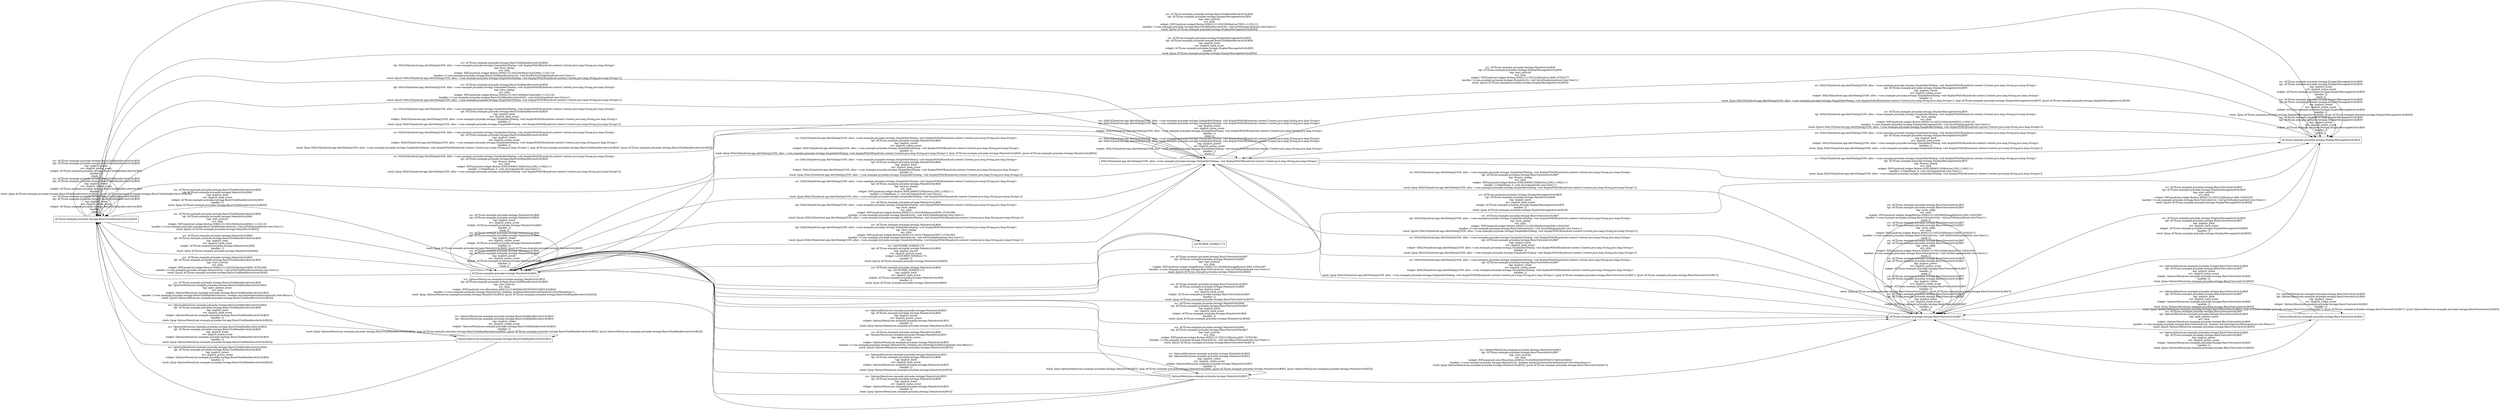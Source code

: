 digraph G {
 rankdir=LR;
 node[shape=box];
 n1 [label="ACT[com.example.priyanka.testapp.BasicClickHandlersActivity]826"];
 n3 [label="ACT[com.example.priyanka.testapp.MainActivity]840"];
 n5 [label="DIALOG[android.app.AlertDialog]1039, alloc: <com.example.priyanka.testapp.SimpleAlertDialog: void displayWithOK(android.content.Context,java.lang.String,java.lang.String)>"];
 n7 [label="OptionsMenu[com.example.priyanka.testapp.MainActivity]833"];
 n8 [label="OptionsMenu[com.example.priyanka.testapp.BasicViewsActivity]845"];
 n2 [label="ACT[com.example.priyanka.testapp.DisplayMessageActivity]830"];
 n6 [label="OptionsMenu[com.example.priyanka.testapp.BasicClickHandlersActivity]824"];
 n4 [label="ACT[com.example.priyanka.testapp.BasicViewsActivity]847"];
 n9 [label="LAUNCHER_NODE[]1174"];
 n1 -> n6 [label="src: ACT[com.example.priyanka.testapp.BasicClickHandlersActivity]826\ntgt: OptionsMenu[com.example.priyanka.testapp.BasicClickHandlersActivity]824\ntag: open_options_menu\nevt: click\nwidget: OptionsMenu[com.example.priyanka.testapp.BasicClickHandlersActivity]824\nhandler: [<com.example.priyanka.testapp.BasicClickHandlersActivity: boolean onCreateOptionsMenu(android.view.Menu)>]\nstack: [[push OptionsMenu[com.example.priyanka.testapp.BasicClickHandlersActivity]824]]\n"];
 n1 -> n3 [label="src: ACT[com.example.priyanka.testapp.BasicClickHandlersActivity]826\ntgt: ACT[com.example.priyanka.testapp.MainActivity]840\ntag: implicit_back\nevt: implicit_back_event\nwidget: ACT[com.example.priyanka.testapp.BasicClickHandlersActivity]826\nhandler: []\nstack: [[pop ACT[com.example.priyanka.testapp.BasicClickHandlersActivity]826]]\n"];
 n1 -> n5 [label="src: ACT[com.example.priyanka.testapp.BasicClickHandlersActivity]826\ntgt: DIALOG[android.app.AlertDialog]1039, alloc: <com.example.priyanka.testapp.SimpleAlertDialog: void displayWithOK(android.content.Context,java.lang.String,java.lang.String)>\ntag: show_dialog\nevt: click\nwidget: INFL[android.widget.Button,WID[2131165220|0|btnClick3]498,1115]1116\nhandler: [<com.example.priyanka.testapp.BasicClickHandlersActivity: void firstButtonClicked(android.view.View)>]\nstack: [[push DIALOG[android.app.AlertDialog]1039, alloc: <com.example.priyanka.testapp.SimpleAlertDialog: void displayWithOK(android.content.Context,java.lang.String,java.lang.String)>]]\n"];
 n1 -> n5 [label="src: ACT[com.example.priyanka.testapp.BasicClickHandlersActivity]826\ntgt: DIALOG[android.app.AlertDialog]1039, alloc: <com.example.priyanka.testapp.SimpleAlertDialog: void displayWithOK(android.content.Context,java.lang.String,java.lang.String)>\ntag: show_dialog\nevt: click\nwidget: INFL[android.widget.Button,WID[2131165219|0|btnClick2]499,1115]1120\nhandler: [<com.example.priyanka.testapp.BasicClickHandlersActivity$1: void onClick(android.view.View)>]\nstack: [[push DIALOG[android.app.AlertDialog]1039, alloc: <com.example.priyanka.testapp.SimpleAlertDialog: void displayWithOK(android.content.Context,java.lang.String,java.lang.String)>]]\n"];
 n1 -> n1 [label="src: ACT[com.example.priyanka.testapp.BasicClickHandlersActivity]826\ntgt: ACT[com.example.priyanka.testapp.BasicClickHandlersActivity]826\ntag: implicit_home\nevt: implicit_home_event\nwidget: ACT[com.example.priyanka.testapp.BasicClickHandlersActivity]826\nhandler: []\nstack: []\n"];
 n1 -> n2 [label="src: ACT[com.example.priyanka.testapp.BasicClickHandlersActivity]826\ntgt: ACT[com.example.priyanka.testapp.DisplayMessageActivity]830\ntag: start_activity\nevt: click\nwidget: INFL[android.widget.Button,WID[2131165229|0|button7]505,1115]1121\nhandler: [<com.example.priyanka.testapp.BasicClickHandlersActivity: void goToDisplay(android.view.View)>]\nstack: [[push ACT[com.example.priyanka.testapp.DisplayMessageActivity]830]]\n"];
 n1 -> n1 [label="src: ACT[com.example.priyanka.testapp.BasicClickHandlersActivity]826\ntgt: ACT[com.example.priyanka.testapp.BasicClickHandlersActivity]826\ntag: implicit_rotate\nevt: implicit_rotate_event\nwidget: ACT[com.example.priyanka.testapp.BasicClickHandlersActivity]826\nhandler: []\nstack: [[pop ACT[com.example.priyanka.testapp.BasicClickHandlersActivity]826], [push ACT[com.example.priyanka.testapp.BasicClickHandlersActivity]826]]\n"];
 n1 -> n1 [label="src: ACT[com.example.priyanka.testapp.BasicClickHandlersActivity]826\ntgt: ACT[com.example.priyanka.testapp.BasicClickHandlersActivity]826\ntag: implicit_power\nevt: implicit_power_event\nwidget: ACT[com.example.priyanka.testapp.BasicClickHandlersActivity]826\nhandler: []\nstack: []\n"];
 n1 -> n3 [label="src: ACT[com.example.priyanka.testapp.BasicClickHandlersActivity]826\ntgt: ACT[com.example.priyanka.testapp.MainActivity]840\ntag: start_activity\nevt: click\nwidget: INFL[android.widget.Button,WID[2131165230|0|button8]504,1115]1125\nhandler: [<com.example.priyanka.testapp.BasicClickHandlersActivity: void goToHome(android.view.View)>]\nstack: [[push ACT[com.example.priyanka.testapp.MainActivity]840]]\n"];
 n3 -> n9 [label="src: ACT[com.example.priyanka.testapp.MainActivity]840\ntgt: LAUNCHER_NODE[]1174\ntag: implicit_back\nevt: implicit_back_event\nwidget: ACT[com.example.priyanka.testapp.MainActivity]840\nhandler: []\nstack: [[pop ACT[com.example.priyanka.testapp.MainActivity]840]]\n"];
 n3 -> n4 [label="src: ACT[com.example.priyanka.testapp.MainActivity]840\ntgt: ACT[com.example.priyanka.testapp.BasicViewsActivity]847\ntag: start_activity\nevt: click\nwidget: INFL[android.widget.Button,WID[2131165221|0|button]497,1076]1081\nhandler: [<com.example.priyanka.testapp.MainActivity: void showBasicView(android.view.View)>]\nstack: [[push ACT[com.example.priyanka.testapp.BasicViewsActivity]847]]\n"];
 n3 -> n5 [label="src: ACT[com.example.priyanka.testapp.MainActivity]840\ntgt: DIALOG[android.app.AlertDialog]1039, alloc: <com.example.priyanka.testapp.SimpleAlertDialog: void displayWithOK(android.content.Context,java.lang.String,java.lang.String)>\ntag: show_dialog\nevt: click\nwidget: INFL[android.widget.Button,WID[2131165226|0|button4]508,1076]1089\nhandler: [<com.example.priyanka.testapp.MainActivity: void act2Clicked(android.view.View)>]\nstack: [[push DIALOG[android.app.AlertDialog]1039, alloc: <com.example.priyanka.testapp.SimpleAlertDialog: void displayWithOK(android.content.Context,java.lang.String,java.lang.String)>]]\n"];
 n3 -> n5 [label="src: ACT[com.example.priyanka.testapp.MainActivity]840\ntgt: DIALOG[android.app.AlertDialog]1039, alloc: <com.example.priyanka.testapp.SimpleAlertDialog: void displayWithOK(android.content.Context,java.lang.String,java.lang.String)>\ntag: show_dialog\nevt: click\nwidget: INFL[android.widget.Button,WID[2131165227|0|button5]507,1076]1093\nhandler: [<com.example.priyanka.testapp.MainActivity: void act3Clicked(android.view.View)>]\nstack: [[push DIALOG[android.app.AlertDialog]1039, alloc: <com.example.priyanka.testapp.SimpleAlertDialog: void displayWithOK(android.content.Context,java.lang.String,java.lang.String)>]]\n"];
 n3 -> n2 [label="src: ACT[com.example.priyanka.testapp.MainActivity]840\ntgt: ACT[com.example.priyanka.testapp.DisplayMessageActivity]830\ntag: start_activity\nevt: click\nwidget: INFL[android.widget.Button,WID[2131165222|0|button1]496,1076]1077\nhandler: [<com.example.priyanka.testapp.MainActivity: void showDisplay(android.view.View)>]\nstack: [[push ACT[com.example.priyanka.testapp.DisplayMessageActivity]830]]\n"];
 n3 -> n1 [label="src: ACT[com.example.priyanka.testapp.MainActivity]840\ntgt: ACT[com.example.priyanka.testapp.BasicClickHandlersActivity]826\ntag: implicit_back\nevt: implicit_back_event\nwidget: ACT[com.example.priyanka.testapp.MainActivity]840\nhandler: []\nstack: [[pop ACT[com.example.priyanka.testapp.MainActivity]840]]\n"];
 n3 -> n3 [label="src: ACT[com.example.priyanka.testapp.MainActivity]840\ntgt: ACT[com.example.priyanka.testapp.MainActivity]840\ntag: implicit_power\nevt: implicit_power_event\nwidget: ACT[com.example.priyanka.testapp.MainActivity]840\nhandler: []\nstack: []\n"];
 n3 -> n7 [label="src: ACT[com.example.priyanka.testapp.MainActivity]840\ntgt: OptionsMenu[com.example.priyanka.testapp.MainActivity]833\ntag: open_options_menu\nevt: click\nwidget: OptionsMenu[com.example.priyanka.testapp.MainActivity]833\nhandler: [<com.example.priyanka.testapp.MainActivity: boolean onCreateOptionsMenu(android.view.Menu)>]\nstack: [[push OptionsMenu[com.example.priyanka.testapp.MainActivity]833]]\n"];
 n3 -> n4 [label="src: ACT[com.example.priyanka.testapp.MainActivity]840\ntgt: ACT[com.example.priyanka.testapp.BasicViewsActivity]847\ntag: implicit_back\nevt: implicit_back_event\nwidget: ACT[com.example.priyanka.testapp.MainActivity]840\nhandler: []\nstack: [[pop ACT[com.example.priyanka.testapp.MainActivity]840]]\n"];
 n3 -> n3 [label="src: ACT[com.example.priyanka.testapp.MainActivity]840\ntgt: ACT[com.example.priyanka.testapp.MainActivity]840\ntag: implicit_rotate\nevt: implicit_rotate_event\nwidget: ACT[com.example.priyanka.testapp.MainActivity]840\nhandler: []\nstack: [[pop ACT[com.example.priyanka.testapp.MainActivity]840], [push ACT[com.example.priyanka.testapp.MainActivity]840]]\n"];
 n3 -> n1 [label="src: ACT[com.example.priyanka.testapp.MainActivity]840\ntgt: ACT[com.example.priyanka.testapp.BasicClickHandlersActivity]826\ntag: start_activity\nevt: click\nwidget: INFL[android.widget.Button,WID[2131165225|0|button3]509,1076]1085\nhandler: [<com.example.priyanka.testapp.MainActivity: void goToClickHandler(android.view.View)>]\nstack: [[push ACT[com.example.priyanka.testapp.BasicClickHandlersActivity]826]]\n"];
 n3 -> n3 [label="src: ACT[com.example.priyanka.testapp.MainActivity]840\ntgt: ACT[com.example.priyanka.testapp.MainActivity]840\ntag: implicit_home\nevt: implicit_home_event\nwidget: ACT[com.example.priyanka.testapp.MainActivity]840\nhandler: []\nstack: []\n"];
 n5 -> n4 [label="src: DIALOG[android.app.AlertDialog]1039, alloc: <com.example.priyanka.testapp.SimpleAlertDialog: void displayWithOK(android.content.Context,java.lang.String,java.lang.String)>\ntgt: ACT[com.example.priyanka.testapp.BasicViewsActivity]847\ntag: implicit_back\nevt: implicit_back_event\nwidget: DIALOG[android.app.AlertDialog]1039, alloc: <com.example.priyanka.testapp.SimpleAlertDialog: void displayWithOK(android.content.Context,java.lang.String,java.lang.String)>\nhandler: []\nstack: [[pop DIALOG[android.app.AlertDialog]1039, alloc: <com.example.priyanka.testapp.SimpleAlertDialog: void displayWithOK(android.content.Context,java.lang.String,java.lang.String)>]]\n"];
 n5 -> n1 [label="src: DIALOG[android.app.AlertDialog]1039, alloc: <com.example.priyanka.testapp.SimpleAlertDialog: void displayWithOK(android.content.Context,java.lang.String,java.lang.String)>\ntgt: ACT[com.example.priyanka.testapp.BasicClickHandlersActivity]826\ntag: implicit_back\nevt: implicit_back_event\nwidget: DIALOG[android.app.AlertDialog]1039, alloc: <com.example.priyanka.testapp.SimpleAlertDialog: void displayWithOK(android.content.Context,java.lang.String,java.lang.String)>\nhandler: []\nstack: [[pop DIALOG[android.app.AlertDialog]1039, alloc: <com.example.priyanka.testapp.SimpleAlertDialog: void displayWithOK(android.content.Context,java.lang.String,java.lang.String)>]]\n"];
 n5 -> n2 [label="src: DIALOG[android.app.AlertDialog]1039, alloc: <com.example.priyanka.testapp.SimpleAlertDialog: void displayWithOK(android.content.Context,java.lang.String,java.lang.String)>\ntgt: ACT[com.example.priyanka.testapp.DisplayMessageActivity]830\ntag: implicit_back\nevt: implicit_back_event\nwidget: DIALOG[android.app.AlertDialog]1039, alloc: <com.example.priyanka.testapp.SimpleAlertDialog: void displayWithOK(android.content.Context,java.lang.String,java.lang.String)>\nhandler: []\nstack: [[pop DIALOG[android.app.AlertDialog]1039, alloc: <com.example.priyanka.testapp.SimpleAlertDialog: void displayWithOK(android.content.Context,java.lang.String,java.lang.String)>]]\n"];
 n5 -> n3 [label="src: DIALOG[android.app.AlertDialog]1039, alloc: <com.example.priyanka.testapp.SimpleAlertDialog: void displayWithOK(android.content.Context,java.lang.String,java.lang.String)>\ntgt: ACT[com.example.priyanka.testapp.MainActivity]840\ntag: implicit_rotate\nevt: implicit_rotate_event\nwidget: DIALOG[android.app.AlertDialog]1039, alloc: <com.example.priyanka.testapp.SimpleAlertDialog: void displayWithOK(android.content.Context,java.lang.String,java.lang.String)>\nhandler: []\nstack: [[pop DIALOG[android.app.AlertDialog]1039, alloc: <com.example.priyanka.testapp.SimpleAlertDialog: void displayWithOK(android.content.Context,java.lang.String,java.lang.String)>], [pop ACT[com.example.priyanka.testapp.MainActivity]840], [push ACT[com.example.priyanka.testapp.MainActivity]840]]\n"];
 n5 -> n5 [label="src: DIALOG[android.app.AlertDialog]1039, alloc: <com.example.priyanka.testapp.SimpleAlertDialog: void displayWithOK(android.content.Context,java.lang.String,java.lang.String)>\ntgt: DIALOG[android.app.AlertDialog]1039, alloc: <com.example.priyanka.testapp.SimpleAlertDialog: void displayWithOK(android.content.Context,java.lang.String,java.lang.String)>\ntag: implicit_power\nevt: implicit_power_event\nwidget: DIALOG[android.app.AlertDialog]1039, alloc: <com.example.priyanka.testapp.SimpleAlertDialog: void displayWithOK(android.content.Context,java.lang.String,java.lang.String)>\nhandler: []\nstack: []\n"];
 n5 -> n3 [label="src: DIALOG[android.app.AlertDialog]1039, alloc: <com.example.priyanka.testapp.SimpleAlertDialog: void displayWithOK(android.content.Context,java.lang.String,java.lang.String)>\ntgt: ACT[com.example.priyanka.testapp.MainActivity]840\ntag: implicit_back\nevt: implicit_back_event\nwidget: DIALOG[android.app.AlertDialog]1039, alloc: <com.example.priyanka.testapp.SimpleAlertDialog: void displayWithOK(android.content.Context,java.lang.String,java.lang.String)>\nhandler: []\nstack: [[pop DIALOG[android.app.AlertDialog]1039, alloc: <com.example.priyanka.testapp.SimpleAlertDialog: void displayWithOK(android.content.Context,java.lang.String,java.lang.String)>]]\n"];
 n5 -> n3 [label="src: DIALOG[android.app.AlertDialog]1039, alloc: <com.example.priyanka.testapp.SimpleAlertDialog: void displayWithOK(android.content.Context,java.lang.String,java.lang.String)>\ntgt: ACT[com.example.priyanka.testapp.MainActivity]840\ntag: dismiss_dialog\nevt: click\nwidget: INFL[android.widget.Button,WID[16908313|0|button1]262,1106]1111\nhandler: [<FakeName_5: void onClick(android.view.View)>]\nstack: [[pop DIALOG[android.app.AlertDialog]1039, alloc: <com.example.priyanka.testapp.SimpleAlertDialog: void displayWithOK(android.content.Context,java.lang.String,java.lang.String)>]]\n"];
 n5 -> n4 [label="src: DIALOG[android.app.AlertDialog]1039, alloc: <com.example.priyanka.testapp.SimpleAlertDialog: void displayWithOK(android.content.Context,java.lang.String,java.lang.String)>\ntgt: ACT[com.example.priyanka.testapp.BasicViewsActivity]847\ntag: implicit_rotate\nevt: implicit_rotate_event\nwidget: DIALOG[android.app.AlertDialog]1039, alloc: <com.example.priyanka.testapp.SimpleAlertDialog: void displayWithOK(android.content.Context,java.lang.String,java.lang.String)>\nhandler: []\nstack: [[pop DIALOG[android.app.AlertDialog]1039, alloc: <com.example.priyanka.testapp.SimpleAlertDialog: void displayWithOK(android.content.Context,java.lang.String,java.lang.String)>], [pop ACT[com.example.priyanka.testapp.BasicViewsActivity]847], [push ACT[com.example.priyanka.testapp.BasicViewsActivity]847]]\n"];
 n5 -> n1 [label="src: DIALOG[android.app.AlertDialog]1039, alloc: <com.example.priyanka.testapp.SimpleAlertDialog: void displayWithOK(android.content.Context,java.lang.String,java.lang.String)>\ntgt: ACT[com.example.priyanka.testapp.BasicClickHandlersActivity]826\ntag: implicit_rotate\nevt: implicit_rotate_event\nwidget: DIALOG[android.app.AlertDialog]1039, alloc: <com.example.priyanka.testapp.SimpleAlertDialog: void displayWithOK(android.content.Context,java.lang.String,java.lang.String)>\nhandler: []\nstack: [[pop DIALOG[android.app.AlertDialog]1039, alloc: <com.example.priyanka.testapp.SimpleAlertDialog: void displayWithOK(android.content.Context,java.lang.String,java.lang.String)>], [pop ACT[com.example.priyanka.testapp.BasicClickHandlersActivity]826], [push ACT[com.example.priyanka.testapp.BasicClickHandlersActivity]826]]\n"];
 n5 -> n1 [label="src: DIALOG[android.app.AlertDialog]1039, alloc: <com.example.priyanka.testapp.SimpleAlertDialog: void displayWithOK(android.content.Context,java.lang.String,java.lang.String)>\ntgt: ACT[com.example.priyanka.testapp.BasicClickHandlersActivity]826\ntag: dismiss_dialog\nevt: click\nwidget: INFL[android.widget.Button,WID[16908313|0|button1]262,1106]1111\nhandler: [<FakeName_5: void onClick(android.view.View)>]\nstack: [[pop DIALOG[android.app.AlertDialog]1039, alloc: <com.example.priyanka.testapp.SimpleAlertDialog: void displayWithOK(android.content.Context,java.lang.String,java.lang.String)>]]\n"];
 n5 -> n2 [label="src: DIALOG[android.app.AlertDialog]1039, alloc: <com.example.priyanka.testapp.SimpleAlertDialog: void displayWithOK(android.content.Context,java.lang.String,java.lang.String)>\ntgt: ACT[com.example.priyanka.testapp.DisplayMessageActivity]830\ntag: dismiss_dialog\nevt: click\nwidget: INFL[android.widget.Button,WID[16908313|0|button1]262,1106]1111\nhandler: [<FakeName_5: void onClick(android.view.View)>]\nstack: [[pop DIALOG[android.app.AlertDialog]1039, alloc: <com.example.priyanka.testapp.SimpleAlertDialog: void displayWithOK(android.content.Context,java.lang.String,java.lang.String)>]]\n"];
 n5 -> n5 [label="src: DIALOG[android.app.AlertDialog]1039, alloc: <com.example.priyanka.testapp.SimpleAlertDialog: void displayWithOK(android.content.Context,java.lang.String,java.lang.String)>\ntgt: DIALOG[android.app.AlertDialog]1039, alloc: <com.example.priyanka.testapp.SimpleAlertDialog: void displayWithOK(android.content.Context,java.lang.String,java.lang.String)>\ntag: implicit_home\nevt: implicit_home_event\nwidget: DIALOG[android.app.AlertDialog]1039, alloc: <com.example.priyanka.testapp.SimpleAlertDialog: void displayWithOK(android.content.Context,java.lang.String,java.lang.String)>\nhandler: []\nstack: []\n"];
 n5 -> n2 [label="src: DIALOG[android.app.AlertDialog]1039, alloc: <com.example.priyanka.testapp.SimpleAlertDialog: void displayWithOK(android.content.Context,java.lang.String,java.lang.String)>\ntgt: ACT[com.example.priyanka.testapp.DisplayMessageActivity]830\ntag: implicit_rotate\nevt: implicit_rotate_event\nwidget: DIALOG[android.app.AlertDialog]1039, alloc: <com.example.priyanka.testapp.SimpleAlertDialog: void displayWithOK(android.content.Context,java.lang.String,java.lang.String)>\nhandler: []\nstack: [[pop DIALOG[android.app.AlertDialog]1039, alloc: <com.example.priyanka.testapp.SimpleAlertDialog: void displayWithOK(android.content.Context,java.lang.String,java.lang.String)>], [pop ACT[com.example.priyanka.testapp.DisplayMessageActivity]830], [push ACT[com.example.priyanka.testapp.DisplayMessageActivity]830]]\n"];
 n5 -> n4 [label="src: DIALOG[android.app.AlertDialog]1039, alloc: <com.example.priyanka.testapp.SimpleAlertDialog: void displayWithOK(android.content.Context,java.lang.String,java.lang.String)>\ntgt: ACT[com.example.priyanka.testapp.BasicViewsActivity]847\ntag: dismiss_dialog\nevt: click\nwidget: INFL[android.widget.Button,WID[16908313|0|button1]262,1106]1111\nhandler: [<FakeName_5: void onClick(android.view.View)>]\nstack: [[pop DIALOG[android.app.AlertDialog]1039, alloc: <com.example.priyanka.testapp.SimpleAlertDialog: void displayWithOK(android.content.Context,java.lang.String,java.lang.String)>]]\n"];
 n7 -> n1 [label="src: OptionsMenu[com.example.priyanka.testapp.MainActivity]833\ntgt: ACT[com.example.priyanka.testapp.BasicClickHandlersActivity]826\ntag: start_activity\nevt: click\nwidget: INFL[android.view.MenuItem,AID[1|2131492906|ANONYMOUS]929,833]928\nhandler: [<com.example.priyanka.testapp.MainActivity: boolean onOptionsItemSelected(android.view.MenuItem)>]\nstack: [[pop OptionsMenu[com.example.priyanka.testapp.MainActivity]833], [push ACT[com.example.priyanka.testapp.BasicClickHandlersActivity]826]]\n"];
 n7 -> n4 [label="src: OptionsMenu[com.example.priyanka.testapp.MainActivity]833\ntgt: ACT[com.example.priyanka.testapp.BasicViewsActivity]847\ntag: start_activity\nevt: click\nwidget: INFL[android.view.MenuItem,AID[0|2131492904|ANONYMOUS]926,833]924\nhandler: [<com.example.priyanka.testapp.MainActivity: boolean onOptionsItemSelected(android.view.MenuItem)>]\nstack: [[pop OptionsMenu[com.example.priyanka.testapp.MainActivity]833], [push ACT[com.example.priyanka.testapp.BasicViewsActivity]847]]\n"];
 n7 -> n7 [label="src: OptionsMenu[com.example.priyanka.testapp.MainActivity]833\ntgt: OptionsMenu[com.example.priyanka.testapp.MainActivity]833\ntag: implicit_rotate\nevt: implicit_rotate_event\nwidget: OptionsMenu[com.example.priyanka.testapp.MainActivity]833\nhandler: []\nstack: [[pop OptionsMenu[com.example.priyanka.testapp.MainActivity]833], [pop ACT[com.example.priyanka.testapp.MainActivity]840], [push ACT[com.example.priyanka.testapp.MainActivity]840], [push OptionsMenu[com.example.priyanka.testapp.MainActivity]833]]\n"];
 n7 -> n3 [label="src: OptionsMenu[com.example.priyanka.testapp.MainActivity]833\ntgt: ACT[com.example.priyanka.testapp.MainActivity]840\ntag: implicit_back\nevt: implicit_back_event\nwidget: OptionsMenu[com.example.priyanka.testapp.MainActivity]833\nhandler: []\nstack: [[pop OptionsMenu[com.example.priyanka.testapp.MainActivity]833]]\n"];
 n7 -> n3 [label="src: OptionsMenu[com.example.priyanka.testapp.MainActivity]833\ntgt: ACT[com.example.priyanka.testapp.MainActivity]840\ntag: implicit_home\nevt: implicit_home_event\nwidget: OptionsMenu[com.example.priyanka.testapp.MainActivity]833\nhandler: []\nstack: [[pop OptionsMenu[com.example.priyanka.testapp.MainActivity]833]]\n"];
 n7 -> n3 [label="src: OptionsMenu[com.example.priyanka.testapp.MainActivity]833\ntgt: ACT[com.example.priyanka.testapp.MainActivity]840\ntag: implicit_power\nevt: implicit_power_event\nwidget: OptionsMenu[com.example.priyanka.testapp.MainActivity]833\nhandler: []\nstack: [[pop OptionsMenu[com.example.priyanka.testapp.MainActivity]833]]\n"];
 n8 -> n8 [label="src: OptionsMenu[com.example.priyanka.testapp.BasicViewsActivity]845\ntgt: OptionsMenu[com.example.priyanka.testapp.BasicViewsActivity]845\ntag: implicit_rotate\nevt: implicit_rotate_event\nwidget: OptionsMenu[com.example.priyanka.testapp.BasicViewsActivity]845\nhandler: []\nstack: [[pop OptionsMenu[com.example.priyanka.testapp.BasicViewsActivity]845], [pop ACT[com.example.priyanka.testapp.BasicViewsActivity]847], [push ACT[com.example.priyanka.testapp.BasicViewsActivity]847], [push OptionsMenu[com.example.priyanka.testapp.BasicViewsActivity]845]]\n"];
 n8 -> n4 [label="src: OptionsMenu[com.example.priyanka.testapp.BasicViewsActivity]845\ntgt: ACT[com.example.priyanka.testapp.BasicViewsActivity]847\ntag: implicit_power\nevt: implicit_power_event\nwidget: OptionsMenu[com.example.priyanka.testapp.BasicViewsActivity]845\nhandler: []\nstack: [[pop OptionsMenu[com.example.priyanka.testapp.BasicViewsActivity]845]]\n"];
 n8 -> n4 [label="src: OptionsMenu[com.example.priyanka.testapp.BasicViewsActivity]845\ntgt: ACT[com.example.priyanka.testapp.BasicViewsActivity]847\ntag: implicit_home\nevt: implicit_home_event\nwidget: OptionsMenu[com.example.priyanka.testapp.BasicViewsActivity]845\nhandler: []\nstack: [[pop OptionsMenu[com.example.priyanka.testapp.BasicViewsActivity]845]]\n"];
 n8 -> n4 [label="src: OptionsMenu[com.example.priyanka.testapp.BasicViewsActivity]845\ntgt: ACT[com.example.priyanka.testapp.BasicViewsActivity]847\ntag: implicit_back\nevt: implicit_back_event\nwidget: OptionsMenu[com.example.priyanka.testapp.BasicViewsActivity]845\nhandler: []\nstack: [[pop OptionsMenu[com.example.priyanka.testapp.BasicViewsActivity]845]]\n"];
 n2 -> n3 [label="src: ACT[com.example.priyanka.testapp.DisplayMessageActivity]830\ntgt: ACT[com.example.priyanka.testapp.MainActivity]840\ntag: implicit_back\nevt: implicit_back_event\nwidget: ACT[com.example.priyanka.testapp.DisplayMessageActivity]830\nhandler: []\nstack: [[pop ACT[com.example.priyanka.testapp.DisplayMessageActivity]830]]\n"];
 n2 -> n2 [label="src: ACT[com.example.priyanka.testapp.DisplayMessageActivity]830\ntgt: ACT[com.example.priyanka.testapp.DisplayMessageActivity]830\ntag: implicit_power\nevt: implicit_power_event\nwidget: ACT[com.example.priyanka.testapp.DisplayMessageActivity]830\nhandler: []\nstack: []\n"];
 n2 -> n5 [label="src: ACT[com.example.priyanka.testapp.DisplayMessageActivity]830\ntgt: DIALOG[android.app.AlertDialog]1039, alloc: <com.example.priyanka.testapp.SimpleAlertDialog: void displayWithOK(android.content.Context,java.lang.String,java.lang.String)>\ntag: show_dialog\nevt: click\nwidget: INFL[android.widget.Button,WID[2131165231|0|button9]503,1130]1132\nhandler: [<com.example.priyanka.testapp.DisplayMessageActivity: void showDialog(android.view.View)>]\nstack: [[push DIALOG[android.app.AlertDialog]1039, alloc: <com.example.priyanka.testapp.SimpleAlertDialog: void displayWithOK(android.content.Context,java.lang.String,java.lang.String)>]]\n"];
 n2 -> n2 [label="src: ACT[com.example.priyanka.testapp.DisplayMessageActivity]830\ntgt: ACT[com.example.priyanka.testapp.DisplayMessageActivity]830\ntag: implicit_rotate\nevt: implicit_rotate_event\nwidget: ACT[com.example.priyanka.testapp.DisplayMessageActivity]830\nhandler: []\nstack: [[pop ACT[com.example.priyanka.testapp.DisplayMessageActivity]830], [push ACT[com.example.priyanka.testapp.DisplayMessageActivity]830]]\n"];
 n2 -> n4 [label="src: ACT[com.example.priyanka.testapp.DisplayMessageActivity]830\ntgt: ACT[com.example.priyanka.testapp.BasicViewsActivity]847\ntag: implicit_back\nevt: implicit_back_event\nwidget: ACT[com.example.priyanka.testapp.DisplayMessageActivity]830\nhandler: []\nstack: [[pop ACT[com.example.priyanka.testapp.DisplayMessageActivity]830]]\n"];
 n2 -> n1 [label="src: ACT[com.example.priyanka.testapp.DisplayMessageActivity]830\ntgt: ACT[com.example.priyanka.testapp.BasicClickHandlersActivity]826\ntag: implicit_back\nevt: implicit_back_event\nwidget: ACT[com.example.priyanka.testapp.DisplayMessageActivity]830\nhandler: []\nstack: [[pop ACT[com.example.priyanka.testapp.DisplayMessageActivity]830]]\n"];
 n2 -> n2 [label="src: ACT[com.example.priyanka.testapp.DisplayMessageActivity]830\ntgt: ACT[com.example.priyanka.testapp.DisplayMessageActivity]830\ntag: implicit_home\nevt: implicit_home_event\nwidget: ACT[com.example.priyanka.testapp.DisplayMessageActivity]830\nhandler: []\nstack: []\n"];
 n6 -> n1 [label="src: OptionsMenu[com.example.priyanka.testapp.BasicClickHandlersActivity]824\ntgt: ACT[com.example.priyanka.testapp.BasicClickHandlersActivity]826\ntag: implicit_back\nevt: implicit_back_event\nwidget: OptionsMenu[com.example.priyanka.testapp.BasicClickHandlersActivity]824\nhandler: []\nstack: [[pop OptionsMenu[com.example.priyanka.testapp.BasicClickHandlersActivity]824]]\n"];
 n6 -> n1 [label="src: OptionsMenu[com.example.priyanka.testapp.BasicClickHandlersActivity]824\ntgt: ACT[com.example.priyanka.testapp.BasicClickHandlersActivity]826\ntag: implicit_home\nevt: implicit_home_event\nwidget: OptionsMenu[com.example.priyanka.testapp.BasicClickHandlersActivity]824\nhandler: []\nstack: [[pop OptionsMenu[com.example.priyanka.testapp.BasicClickHandlersActivity]824]]\n"];
 n6 -> n6 [label="src: OptionsMenu[com.example.priyanka.testapp.BasicClickHandlersActivity]824\ntgt: OptionsMenu[com.example.priyanka.testapp.BasicClickHandlersActivity]824\ntag: implicit_rotate\nevt: implicit_rotate_event\nwidget: OptionsMenu[com.example.priyanka.testapp.BasicClickHandlersActivity]824\nhandler: []\nstack: [[pop OptionsMenu[com.example.priyanka.testapp.BasicClickHandlersActivity]824], [pop ACT[com.example.priyanka.testapp.BasicClickHandlersActivity]826], [push ACT[com.example.priyanka.testapp.BasicClickHandlersActivity]826], [push OptionsMenu[com.example.priyanka.testapp.BasicClickHandlersActivity]824]]\n"];
 n6 -> n1 [label="src: OptionsMenu[com.example.priyanka.testapp.BasicClickHandlersActivity]824\ntgt: ACT[com.example.priyanka.testapp.BasicClickHandlersActivity]826\ntag: implicit_power\nevt: implicit_power_event\nwidget: OptionsMenu[com.example.priyanka.testapp.BasicClickHandlersActivity]824\nhandler: []\nstack: [[pop OptionsMenu[com.example.priyanka.testapp.BasicClickHandlersActivity]824]]\n"];
 n4 -> n3 [label="src: ACT[com.example.priyanka.testapp.BasicViewsActivity]847\ntgt: ACT[com.example.priyanka.testapp.MainActivity]840\ntag: start_activity\nevt: click\nwidget: INFL[android.widget.ImageButton,WID[2131165269|0|imageButton1]560,1054]1067\nhandler: [<com.example.priyanka.testapp.BasicViewsActivity: void goToMain(android.view.View)>]\nstack: [[push ACT[com.example.priyanka.testapp.MainActivity]840]]\n"];
 n4 -> n4 [label="src: ACT[com.example.priyanka.testapp.BasicViewsActivity]847\ntgt: ACT[com.example.priyanka.testapp.BasicViewsActivity]847\ntag: implicit_home\nevt: implicit_home_event\nwidget: ACT[com.example.priyanka.testapp.BasicViewsActivity]847\nhandler: []\nstack: []\n"];
 n4 -> n4 [label="src: ACT[com.example.priyanka.testapp.BasicViewsActivity]847\ntgt: ACT[com.example.priyanka.testapp.BasicViewsActivity]847\ntag: implicit_rotate\nevt: implicit_rotate_event\nwidget: ACT[com.example.priyanka.testapp.BasicViewsActivity]847\nhandler: []\nstack: [[pop ACT[com.example.priyanka.testapp.BasicViewsActivity]847], [push ACT[com.example.priyanka.testapp.BasicViewsActivity]847]]\n"];
 n4 -> n3 [label="src: ACT[com.example.priyanka.testapp.BasicViewsActivity]847\ntgt: ACT[com.example.priyanka.testapp.MainActivity]840\ntag: implicit_back\nevt: implicit_back_event\nwidget: ACT[com.example.priyanka.testapp.BasicViewsActivity]847\nhandler: []\nstack: [[pop ACT[com.example.priyanka.testapp.BasicViewsActivity]847]]\n"];
 n4 -> n5 [label="src: ACT[com.example.priyanka.testapp.BasicViewsActivity]847\ntgt: DIALOG[android.app.AlertDialog]1039, alloc: <com.example.priyanka.testapp.SimpleAlertDialog: void displayWithOK(android.content.Context,java.lang.String,java.lang.String)>\ntag: show_dialog\nevt: click\nwidget: INFL[android.widget.Button,WID[2131165228|0|button6]506,1054]1062\nhandler: [<com.example.priyanka.testapp.BasicViewsActivity: void showDialog(android.view.View)>]\nstack: [[push DIALOG[android.app.AlertDialog]1039, alloc: <com.example.priyanka.testapp.SimpleAlertDialog: void displayWithOK(android.content.Context,java.lang.String,java.lang.String)>]]\n"];
 n4 -> n8 [label="src: ACT[com.example.priyanka.testapp.BasicViewsActivity]847\ntgt: OptionsMenu[com.example.priyanka.testapp.BasicViewsActivity]845\ntag: open_options_menu\nevt: click\nwidget: OptionsMenu[com.example.priyanka.testapp.BasicViewsActivity]845\nhandler: [<com.example.priyanka.testapp.BasicViewsActivity: boolean onCreateOptionsMenu(android.view.Menu)>]\nstack: [[push OptionsMenu[com.example.priyanka.testapp.BasicViewsActivity]845]]\n"];
 n4 -> n2 [label="src: ACT[com.example.priyanka.testapp.BasicViewsActivity]847\ntgt: ACT[com.example.priyanka.testapp.DisplayMessageActivity]830\ntag: start_activity\nevt: click\nwidget: INFL[android.widget.Button,WID[2131165222|0|button1]496,1054]1055\nhandler: [<com.example.priyanka.testapp.BasicViewsActivity: void goToDisplay(android.view.View)>]\nstack: [[push ACT[com.example.priyanka.testapp.DisplayMessageActivity]830]]\n"];
 n4 -> n4 [label="src: ACT[com.example.priyanka.testapp.BasicViewsActivity]847\ntgt: ACT[com.example.priyanka.testapp.BasicViewsActivity]847\ntag: implicit_power\nevt: implicit_power_event\nwidget: ACT[com.example.priyanka.testapp.BasicViewsActivity]847\nhandler: []\nstack: []\n"];
 n4 -> n4 [label="src: ACT[com.example.priyanka.testapp.BasicViewsActivity]847\ntgt: ACT[com.example.priyanka.testapp.BasicViewsActivity]847\ntag: cyclic_edge\nevt: click\nwidget: INFL[android.widget.Button,WID[2131165224|0|button2]510,1054]1058\nhandler: [<com.example.priyanka.testapp.BasicViewsActivity: void setMessage(android.view.View)>]\nstack: []\n"];
 n4 -> n4 [label="src: ACT[com.example.priyanka.testapp.BasicViewsActivity]847\ntgt: ACT[com.example.priyanka.testapp.BasicViewsActivity]847\ntag: cyclic_edge\nevt: click\nwidget: INFL[android.widget.Button,WID[2131165223|0|button10]495,1054]1072\nhandler: [<com.example.priyanka.testapp.BasicViewsActivity: void setNewAction(android.view.View)>]\nstack: []\n"];
 n4 -> n4 [label="src: ACT[com.example.priyanka.testapp.BasicViewsActivity]847\ntgt: ACT[com.example.priyanka.testapp.BasicViewsActivity]847\ntag: cyclic_edge\nevt: click\nwidget: INFL[android.widget.ImageButton,WID[2131165269|0|imageButton1]560,1054]1067\nhandler: [<com.example.priyanka.testapp.BasicViewsActivity: void goToMain(android.view.View)>]\nstack: []\n"];
 n9 -> n3 [label="src: LAUNCHER_NODE[]1174\ntgt: ACT[com.example.priyanka.testapp.MainActivity]840\ntag: implicit_launch\nevt: implicit_launch_event\nwidget: LAUNCHER_NODE[]1174\nhandler: []\nstack: [[push ACT[com.example.priyanka.testapp.MainActivity]840]]\n"];
}